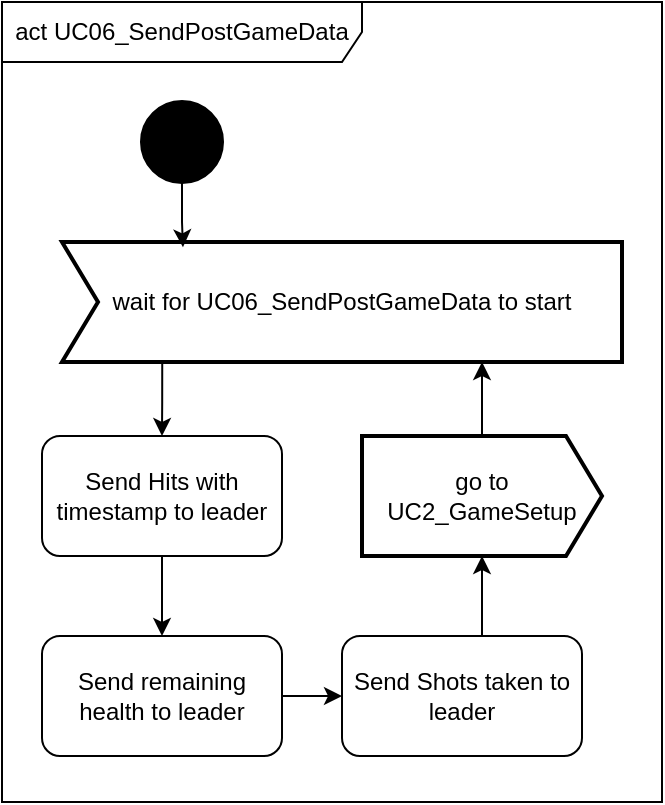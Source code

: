 <mxfile version="22.0.3" type="device">
  <diagram name="Pagina-1" id="OlxaiiAmEsIOL8Tx_Mgt">
    <mxGraphModel dx="475" dy="551" grid="1" gridSize="10" guides="1" tooltips="1" connect="1" arrows="1" fold="1" page="1" pageScale="1" pageWidth="827" pageHeight="1169" math="0" shadow="0">
      <root>
        <mxCell id="0" />
        <mxCell id="1" parent="0" />
        <mxCell id="hAuOG7fMKRflSQOg-h7u-1" value="act UC06_SendPostGameData" style="shape=umlFrame;whiteSpace=wrap;html=1;pointerEvents=0;width=180;height=30;" parent="1" vertex="1">
          <mxGeometry x="30" y="30" width="330" height="400" as="geometry" />
        </mxCell>
        <mxCell id="hAuOG7fMKRflSQOg-h7u-6" style="edgeStyle=orthogonalEdgeStyle;rounded=0;orthogonalLoop=1;jettySize=auto;html=1;entryX=0.5;entryY=0;entryDx=0;entryDy=0;" parent="1" source="hAuOG7fMKRflSQOg-h7u-3" target="hAuOG7fMKRflSQOg-h7u-5" edge="1">
          <mxGeometry relative="1" as="geometry" />
        </mxCell>
        <mxCell id="hAuOG7fMKRflSQOg-h7u-3" value="Send Hits with timestamp to leader" style="rounded=1;whiteSpace=wrap;html=1;" parent="1" vertex="1">
          <mxGeometry x="50" y="247" width="120" height="60" as="geometry" />
        </mxCell>
        <mxCell id="hAuOG7fMKRflSQOg-h7u-8" style="edgeStyle=orthogonalEdgeStyle;rounded=0;orthogonalLoop=1;jettySize=auto;html=1;" parent="1" source="hAuOG7fMKRflSQOg-h7u-5" target="hAuOG7fMKRflSQOg-h7u-7" edge="1">
          <mxGeometry relative="1" as="geometry" />
        </mxCell>
        <mxCell id="hAuOG7fMKRflSQOg-h7u-5" value="Send remaining health to leader" style="rounded=1;whiteSpace=wrap;html=1;" parent="1" vertex="1">
          <mxGeometry x="50" y="347" width="120" height="60" as="geometry" />
        </mxCell>
        <mxCell id="hAuOG7fMKRflSQOg-h7u-11" style="edgeStyle=orthogonalEdgeStyle;rounded=0;orthogonalLoop=1;jettySize=auto;html=1;exitX=0.607;exitY=0.007;exitDx=0;exitDy=0;exitPerimeter=0;" parent="1" source="hAuOG7fMKRflSQOg-h7u-7" target="hAuOG7fMKRflSQOg-h7u-13" edge="1">
          <mxGeometry relative="1" as="geometry">
            <Array as="points">
              <mxPoint x="270" y="347" />
            </Array>
          </mxGeometry>
        </mxCell>
        <mxCell id="hAuOG7fMKRflSQOg-h7u-7" value="Send Shots taken to leader" style="rounded=1;whiteSpace=wrap;html=1;" parent="1" vertex="1">
          <mxGeometry x="200" y="347" width="120" height="60" as="geometry" />
        </mxCell>
        <mxCell id="hAuOG7fMKRflSQOg-h7u-16" style="edgeStyle=orthogonalEdgeStyle;rounded=0;orthogonalLoop=1;jettySize=auto;html=1;" parent="1" source="hAuOG7fMKRflSQOg-h7u-13" target="hAuOG7fMKRflSQOg-h7u-15" edge="1">
          <mxGeometry relative="1" as="geometry">
            <Array as="points">
              <mxPoint x="260" y="197" />
            </Array>
          </mxGeometry>
        </mxCell>
        <mxCell id="hAuOG7fMKRflSQOg-h7u-13" value="go to UC2_GameSetup" style="html=1;shape=mxgraph.sysml.sendSigAct;strokeWidth=2;whiteSpace=wrap;align=center;" parent="1" vertex="1">
          <mxGeometry x="210" y="247" width="120" height="60" as="geometry" />
        </mxCell>
        <mxCell id="hAuOG7fMKRflSQOg-h7u-18" style="edgeStyle=orthogonalEdgeStyle;rounded=0;orthogonalLoop=1;jettySize=auto;html=1;exitX=0.179;exitY=1;exitDx=0;exitDy=0;exitPerimeter=0;" parent="1" source="hAuOG7fMKRflSQOg-h7u-15" target="hAuOG7fMKRflSQOg-h7u-3" edge="1">
          <mxGeometry relative="1" as="geometry" />
        </mxCell>
        <mxCell id="hAuOG7fMKRflSQOg-h7u-15" value="wait for UC06_SendPostGameData to start" style="html=1;shape=mxgraph.sysml.accEvent;strokeWidth=2;whiteSpace=wrap;align=center;" parent="1" vertex="1">
          <mxGeometry x="60" y="150" width="280" height="60" as="geometry" />
        </mxCell>
        <mxCell id="Om1JFCQU7US80rh7DYeH-4" style="edgeStyle=orthogonalEdgeStyle;rounded=0;orthogonalLoop=1;jettySize=auto;html=1;entryX=0.216;entryY=0.044;entryDx=0;entryDy=0;entryPerimeter=0;" edge="1" parent="1" source="Om1JFCQU7US80rh7DYeH-1" target="hAuOG7fMKRflSQOg-h7u-15">
          <mxGeometry relative="1" as="geometry" />
        </mxCell>
        <mxCell id="Om1JFCQU7US80rh7DYeH-1" value="" style="shape=ellipse;html=1;fillColor=strokeColor;strokeWidth=2;verticalLabelPosition=bottom;verticalAlignment=top;perimeter=ellipsePerimeter;" vertex="1" parent="1">
          <mxGeometry x="100" y="80" width="40" height="40" as="geometry" />
        </mxCell>
      </root>
    </mxGraphModel>
  </diagram>
</mxfile>
